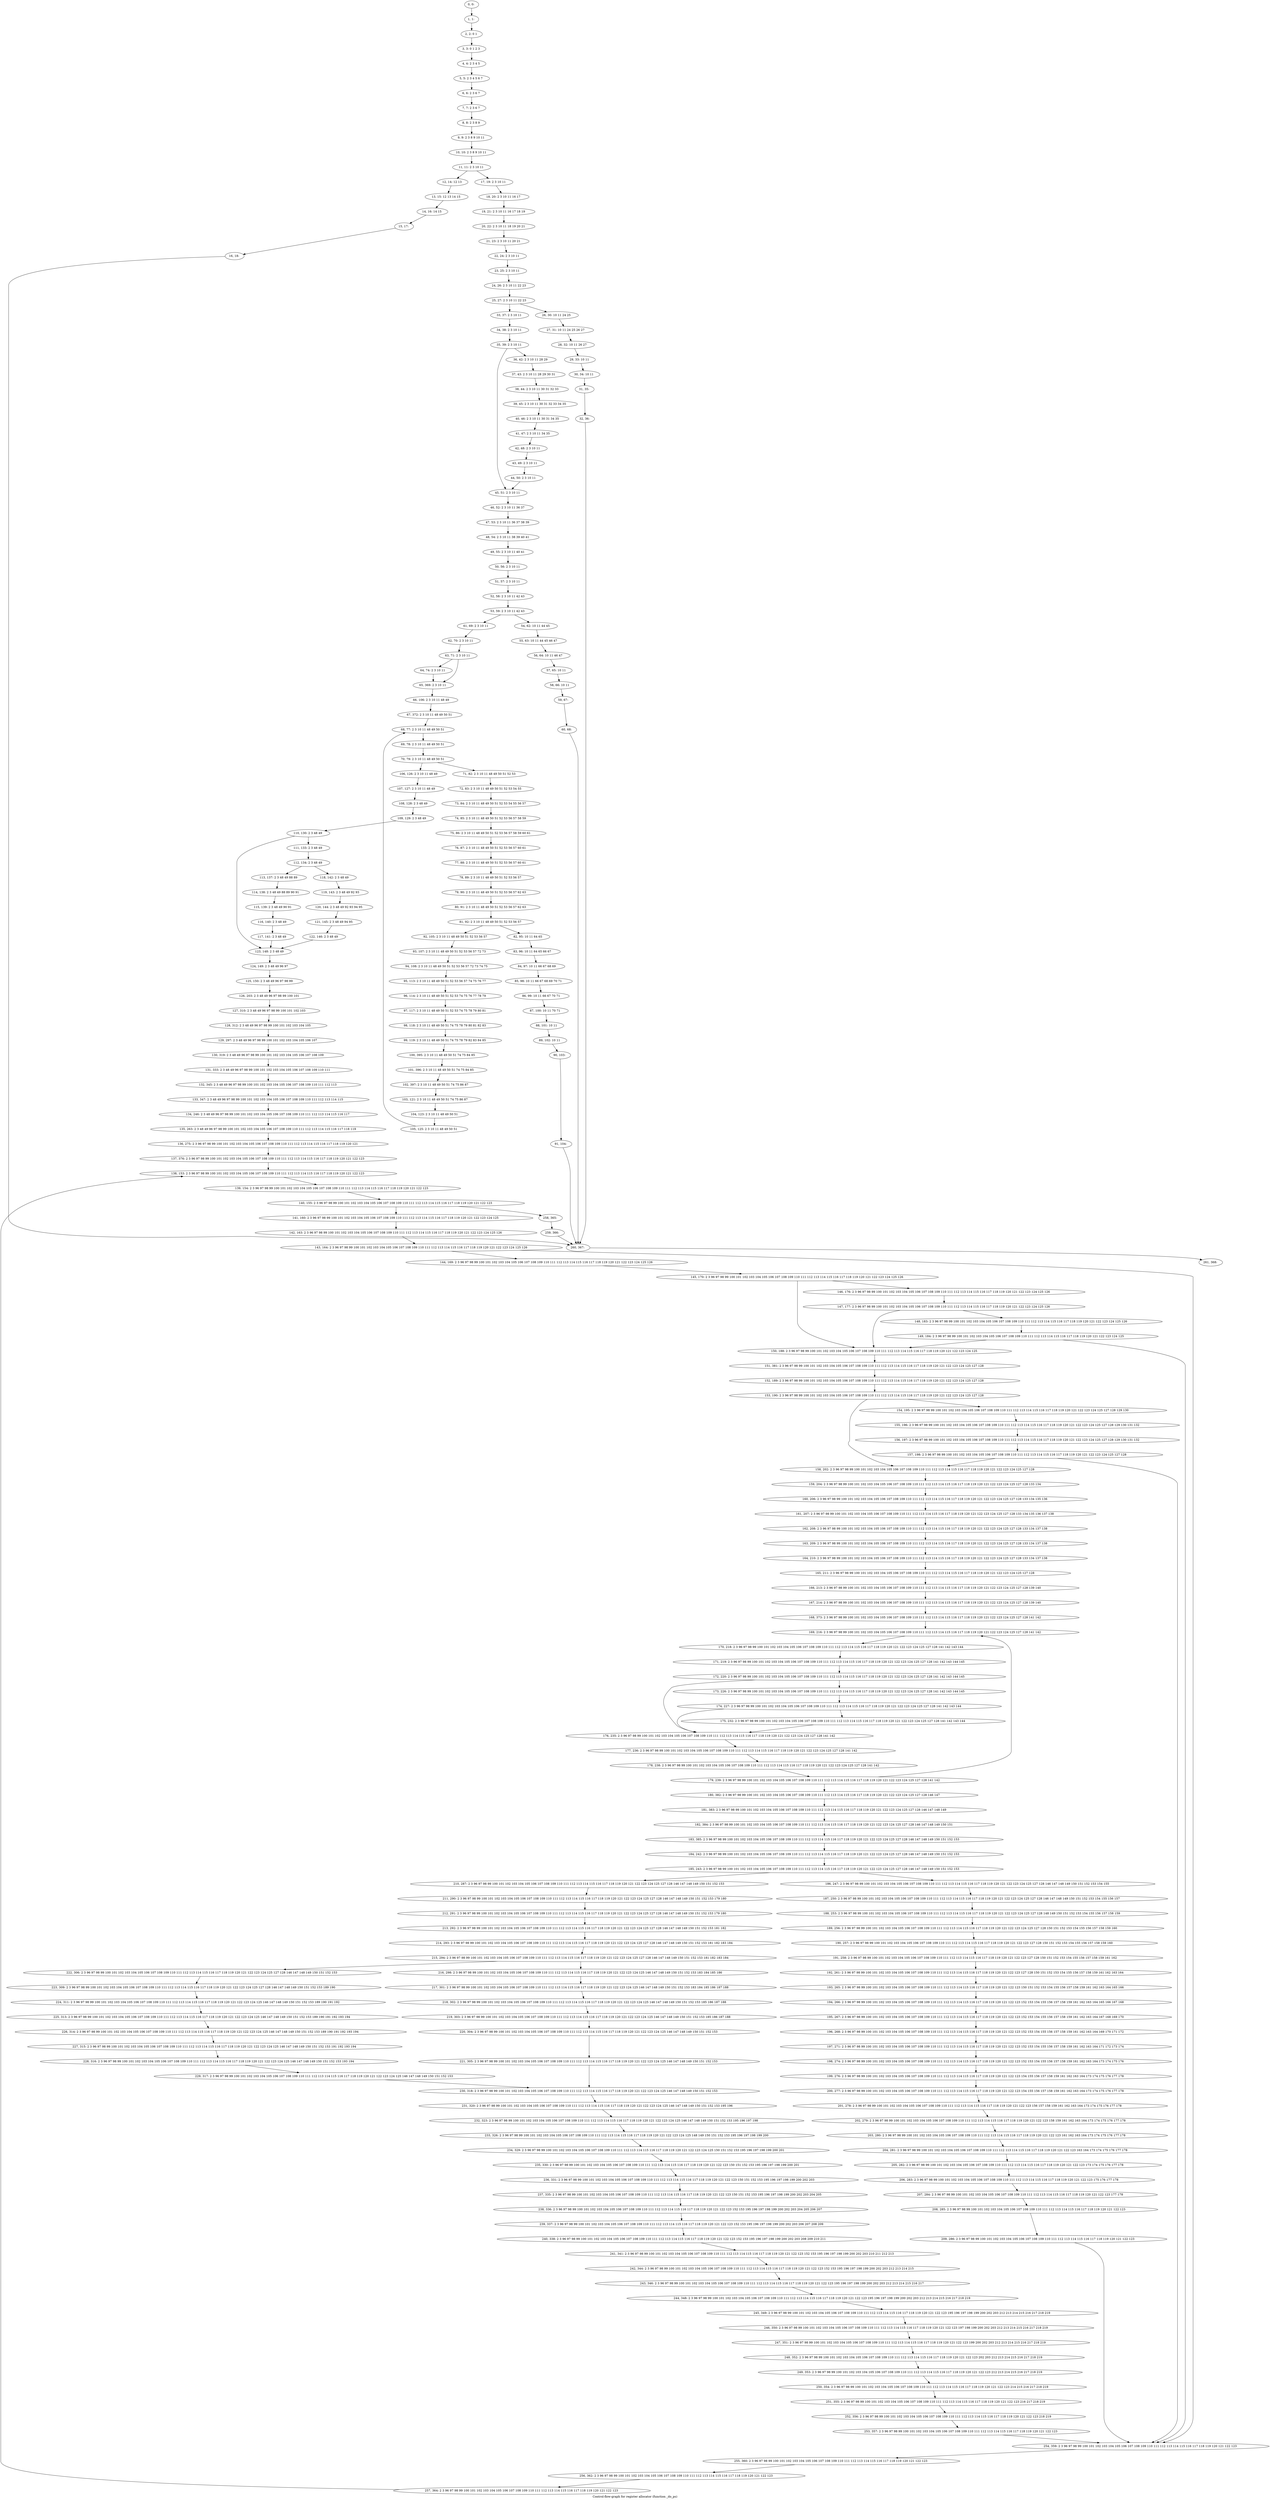 digraph G {
graph [label="Control-flow-graph for register allocator (function _do_ps)"]
0[label="0, 0: "];
1[label="1, 1: "];
2[label="2, 2: 0 1 "];
3[label="3, 3: 0 1 2 3 "];
4[label="4, 4: 2 3 4 5 "];
5[label="5, 5: 2 3 4 5 6 7 "];
6[label="6, 6: 2 3 6 7 "];
7[label="7, 7: 2 3 6 7 "];
8[label="8, 8: 2 3 8 9 "];
9[label="9, 9: 2 3 8 9 10 11 "];
10[label="10, 10: 2 3 8 9 10 11 "];
11[label="11, 11: 2 3 10 11 "];
12[label="12, 14: 12 13 "];
13[label="13, 15: 12 13 14 15 "];
14[label="14, 16: 14 15 "];
15[label="15, 17: "];
16[label="16, 18: "];
17[label="17, 19: 2 3 10 11 "];
18[label="18, 20: 2 3 10 11 16 17 "];
19[label="19, 21: 2 3 10 11 16 17 18 19 "];
20[label="20, 22: 2 3 10 11 18 19 20 21 "];
21[label="21, 23: 2 3 10 11 20 21 "];
22[label="22, 24: 2 3 10 11 "];
23[label="23, 25: 2 3 10 11 "];
24[label="24, 26: 2 3 10 11 22 23 "];
25[label="25, 27: 2 3 10 11 22 23 "];
26[label="26, 30: 10 11 24 25 "];
27[label="27, 31: 10 11 24 25 26 27 "];
28[label="28, 32: 10 11 26 27 "];
29[label="29, 33: 10 11 "];
30[label="30, 34: 10 11 "];
31[label="31, 35: "];
32[label="32, 36: "];
33[label="33, 37: 2 3 10 11 "];
34[label="34, 38: 2 3 10 11 "];
35[label="35, 39: 2 3 10 11 "];
36[label="36, 42: 2 3 10 11 28 29 "];
37[label="37, 43: 2 3 10 11 28 29 30 31 "];
38[label="38, 44: 2 3 10 11 30 31 32 33 "];
39[label="39, 45: 2 3 10 11 30 31 32 33 34 35 "];
40[label="40, 46: 2 3 10 11 30 31 34 35 "];
41[label="41, 47: 2 3 10 11 34 35 "];
42[label="42, 48: 2 3 10 11 "];
43[label="43, 49: 2 3 10 11 "];
44[label="44, 50: 2 3 10 11 "];
45[label="45, 51: 2 3 10 11 "];
46[label="46, 52: 2 3 10 11 36 37 "];
47[label="47, 53: 2 3 10 11 36 37 38 39 "];
48[label="48, 54: 2 3 10 11 38 39 40 41 "];
49[label="49, 55: 2 3 10 11 40 41 "];
50[label="50, 56: 2 3 10 11 "];
51[label="51, 57: 2 3 10 11 "];
52[label="52, 58: 2 3 10 11 42 43 "];
53[label="53, 59: 2 3 10 11 42 43 "];
54[label="54, 62: 10 11 44 45 "];
55[label="55, 63: 10 11 44 45 46 47 "];
56[label="56, 64: 10 11 46 47 "];
57[label="57, 65: 10 11 "];
58[label="58, 66: 10 11 "];
59[label="59, 67: "];
60[label="60, 68: "];
61[label="61, 69: 2 3 10 11 "];
62[label="62, 70: 2 3 10 11 "];
63[label="63, 71: 2 3 10 11 "];
64[label="64, 74: 2 3 10 11 "];
65[label="65, 369: 2 3 10 11 "];
66[label="66, 106: 2 3 10 11 48 49 "];
67[label="67, 372: 2 3 10 11 48 49 50 51 "];
68[label="68, 77: 2 3 10 11 48 49 50 51 "];
69[label="69, 78: 2 3 10 11 48 49 50 51 "];
70[label="70, 79: 2 3 10 11 48 49 50 51 "];
71[label="71, 82: 2 3 10 11 48 49 50 51 52 53 "];
72[label="72, 83: 2 3 10 11 48 49 50 51 52 53 54 55 "];
73[label="73, 84: 2 3 10 11 48 49 50 51 52 53 54 55 56 57 "];
74[label="74, 85: 2 3 10 11 48 49 50 51 52 53 56 57 58 59 "];
75[label="75, 86: 2 3 10 11 48 49 50 51 52 53 56 57 58 59 60 61 "];
76[label="76, 87: 2 3 10 11 48 49 50 51 52 53 56 57 60 61 "];
77[label="77, 88: 2 3 10 11 48 49 50 51 52 53 56 57 60 61 "];
78[label="78, 89: 2 3 10 11 48 49 50 51 52 53 56 57 "];
79[label="79, 90: 2 3 10 11 48 49 50 51 52 53 56 57 62 63 "];
80[label="80, 91: 2 3 10 11 48 49 50 51 52 53 56 57 62 63 "];
81[label="81, 92: 2 3 10 11 48 49 50 51 52 53 56 57 "];
82[label="82, 95: 10 11 64 65 "];
83[label="83, 96: 10 11 64 65 66 67 "];
84[label="84, 97: 10 11 66 67 68 69 "];
85[label="85, 98: 10 11 66 67 68 69 70 71 "];
86[label="86, 99: 10 11 66 67 70 71 "];
87[label="87, 100: 10 11 70 71 "];
88[label="88, 101: 10 11 "];
89[label="89, 102: 10 11 "];
90[label="90, 103: "];
91[label="91, 104: "];
92[label="92, 105: 2 3 10 11 48 49 50 51 52 53 56 57 "];
93[label="93, 107: 2 3 10 11 48 49 50 51 52 53 56 57 72 73 "];
94[label="94, 108: 2 3 10 11 48 49 50 51 52 53 56 57 72 73 74 75 "];
95[label="95, 113: 2 3 10 11 48 49 50 51 52 53 56 57 74 75 76 77 "];
96[label="96, 114: 2 3 10 11 48 49 50 51 52 53 74 75 76 77 78 79 "];
97[label="97, 117: 2 3 10 11 48 49 50 51 52 53 74 75 78 79 80 81 "];
98[label="98, 118: 2 3 10 11 48 49 50 51 74 75 78 79 80 81 82 83 "];
99[label="99, 119: 2 3 10 11 48 49 50 51 74 75 78 79 82 83 84 85 "];
100[label="100, 395: 2 3 10 11 48 49 50 51 74 75 84 85 "];
101[label="101, 396: 2 3 10 11 48 49 50 51 74 75 84 85 "];
102[label="102, 397: 2 3 10 11 48 49 50 51 74 75 86 87 "];
103[label="103, 121: 2 3 10 11 48 49 50 51 74 75 86 87 "];
104[label="104, 123: 2 3 10 11 48 49 50 51 "];
105[label="105, 125: 2 3 10 11 48 49 50 51 "];
106[label="106, 126: 2 3 10 11 48 49 "];
107[label="107, 127: 2 3 10 11 48 49 "];
108[label="108, 128: 2 3 48 49 "];
109[label="109, 129: 2 3 48 49 "];
110[label="110, 130: 2 3 48 49 "];
111[label="111, 133: 2 3 48 49 "];
112[label="112, 134: 2 3 48 49 "];
113[label="113, 137: 2 3 48 49 88 89 "];
114[label="114, 138: 2 3 48 49 88 89 90 91 "];
115[label="115, 139: 2 3 48 49 90 91 "];
116[label="116, 140: 2 3 48 49 "];
117[label="117, 141: 2 3 48 49 "];
118[label="118, 142: 2 3 48 49 "];
119[label="119, 143: 2 3 48 49 92 93 "];
120[label="120, 144: 2 3 48 49 92 93 94 95 "];
121[label="121, 145: 2 3 48 49 94 95 "];
122[label="122, 146: 2 3 48 49 "];
123[label="123, 148: 2 3 48 49 "];
124[label="124, 149: 2 3 48 49 96 97 "];
125[label="125, 150: 2 3 48 49 96 97 98 99 "];
126[label="126, 203: 2 3 48 49 96 97 98 99 100 101 "];
127[label="127, 310: 2 3 48 49 96 97 98 99 100 101 102 103 "];
128[label="128, 312: 2 3 48 49 96 97 98 99 100 101 102 103 104 105 "];
129[label="129, 297: 2 3 48 49 96 97 98 99 100 101 102 103 104 105 106 107 "];
130[label="130, 319: 2 3 48 49 96 97 98 99 100 101 102 103 104 105 106 107 108 109 "];
131[label="131, 333: 2 3 48 49 96 97 98 99 100 101 102 103 104 105 106 107 108 109 110 111 "];
132[label="132, 345: 2 3 48 49 96 97 98 99 100 101 102 103 104 105 106 107 108 109 110 111 112 113 "];
133[label="133, 347: 2 3 48 49 96 97 98 99 100 101 102 103 104 105 106 107 108 109 110 111 112 113 114 115 "];
134[label="134, 246: 2 3 48 49 96 97 98 99 100 101 102 103 104 105 106 107 108 109 110 111 112 113 114 115 116 117 "];
135[label="135, 263: 2 3 48 49 96 97 98 99 100 101 102 103 104 105 106 107 108 109 110 111 112 113 114 115 116 117 118 119 "];
136[label="136, 275: 2 3 96 97 98 99 100 101 102 103 104 105 106 107 108 109 110 111 112 113 114 115 116 117 118 119 120 121 "];
137[label="137, 376: 2 3 96 97 98 99 100 101 102 103 104 105 106 107 108 109 110 111 112 113 114 115 116 117 118 119 120 121 122 123 "];
138[label="138, 153: 2 3 96 97 98 99 100 101 102 103 104 105 106 107 108 109 110 111 112 113 114 115 116 117 118 119 120 121 122 123 "];
139[label="139, 154: 2 3 96 97 98 99 100 101 102 103 104 105 106 107 108 109 110 111 112 113 114 115 116 117 118 119 120 121 122 123 "];
140[label="140, 155: 2 3 96 97 98 99 100 101 102 103 104 105 106 107 108 109 110 111 112 113 114 115 116 117 118 119 120 121 122 123 "];
141[label="141, 160: 2 3 96 97 98 99 100 101 102 103 104 105 106 107 108 109 110 111 112 113 114 115 116 117 118 119 120 121 122 123 124 125 "];
142[label="142, 163: 2 3 96 97 98 99 100 101 102 103 104 105 106 107 108 109 110 111 112 113 114 115 116 117 118 119 120 121 122 123 124 125 126 "];
143[label="143, 164: 2 3 96 97 98 99 100 101 102 103 104 105 106 107 108 109 110 111 112 113 114 115 116 117 118 119 120 121 122 123 124 125 126 "];
144[label="144, 169: 2 3 96 97 98 99 100 101 102 103 104 105 106 107 108 109 110 111 112 113 114 115 116 117 118 119 120 121 122 123 124 125 126 "];
145[label="145, 170: 2 3 96 97 98 99 100 101 102 103 104 105 106 107 108 109 110 111 112 113 114 115 116 117 118 119 120 121 122 123 124 125 126 "];
146[label="146, 176: 2 3 96 97 98 99 100 101 102 103 104 105 106 107 108 109 110 111 112 113 114 115 116 117 118 119 120 121 122 123 124 125 126 "];
147[label="147, 177: 2 3 96 97 98 99 100 101 102 103 104 105 106 107 108 109 110 111 112 113 114 115 116 117 118 119 120 121 122 123 124 125 126 "];
148[label="148, 183: 2 3 96 97 98 99 100 101 102 103 104 105 106 107 108 109 110 111 112 113 114 115 116 117 118 119 120 121 122 123 124 125 126 "];
149[label="149, 184: 2 3 96 97 98 99 100 101 102 103 104 105 106 107 108 109 110 111 112 113 114 115 116 117 118 119 120 121 122 123 124 125 "];
150[label="150, 188: 2 3 96 97 98 99 100 101 102 103 104 105 106 107 108 109 110 111 112 113 114 115 116 117 118 119 120 121 122 123 124 125 "];
151[label="151, 381: 2 3 96 97 98 99 100 101 102 103 104 105 106 107 108 109 110 111 112 113 114 115 116 117 118 119 120 121 122 123 124 125 127 128 "];
152[label="152, 189: 2 3 96 97 98 99 100 101 102 103 104 105 106 107 108 109 110 111 112 113 114 115 116 117 118 119 120 121 122 123 124 125 127 128 "];
153[label="153, 190: 2 3 96 97 98 99 100 101 102 103 104 105 106 107 108 109 110 111 112 113 114 115 116 117 118 119 120 121 122 123 124 125 127 128 "];
154[label="154, 195: 2 3 96 97 98 99 100 101 102 103 104 105 106 107 108 109 110 111 112 113 114 115 116 117 118 119 120 121 122 123 124 125 127 128 129 130 "];
155[label="155, 196: 2 3 96 97 98 99 100 101 102 103 104 105 106 107 108 109 110 111 112 113 114 115 116 117 118 119 120 121 122 123 124 125 127 128 129 130 131 132 "];
156[label="156, 197: 2 3 96 97 98 99 100 101 102 103 104 105 106 107 108 109 110 111 112 113 114 115 116 117 118 119 120 121 122 123 124 125 127 128 129 130 131 132 "];
157[label="157, 198: 2 3 96 97 98 99 100 101 102 103 104 105 106 107 108 109 110 111 112 113 114 115 116 117 118 119 120 121 122 123 124 125 127 128 "];
158[label="158, 202: 2 3 96 97 98 99 100 101 102 103 104 105 106 107 108 109 110 111 112 113 114 115 116 117 118 119 120 121 122 123 124 125 127 128 "];
159[label="159, 204: 2 3 96 97 98 99 100 101 102 103 104 105 106 107 108 109 110 111 112 113 114 115 116 117 118 119 120 121 122 123 124 125 127 128 133 134 "];
160[label="160, 206: 2 3 96 97 98 99 100 101 102 103 104 105 106 107 108 109 110 111 112 113 114 115 116 117 118 119 120 121 122 123 124 125 127 128 133 134 135 136 "];
161[label="161, 207: 2 3 96 97 98 99 100 101 102 103 104 105 106 107 108 109 110 111 112 113 114 115 116 117 118 119 120 121 122 123 124 125 127 128 133 134 135 136 137 138 "];
162[label="162, 208: 2 3 96 97 98 99 100 101 102 103 104 105 106 107 108 109 110 111 112 113 114 115 116 117 118 119 120 121 122 123 124 125 127 128 133 134 137 138 "];
163[label="163, 209: 2 3 96 97 98 99 100 101 102 103 104 105 106 107 108 109 110 111 112 113 114 115 116 117 118 119 120 121 122 123 124 125 127 128 133 134 137 138 "];
164[label="164, 210: 2 3 96 97 98 99 100 101 102 103 104 105 106 107 108 109 110 111 112 113 114 115 116 117 118 119 120 121 122 123 124 125 127 128 133 134 137 138 "];
165[label="165, 211: 2 3 96 97 98 99 100 101 102 103 104 105 106 107 108 109 110 111 112 113 114 115 116 117 118 119 120 121 122 123 124 125 127 128 "];
166[label="166, 213: 2 3 96 97 98 99 100 101 102 103 104 105 106 107 108 109 110 111 112 113 114 115 116 117 118 119 120 121 122 123 124 125 127 128 139 140 "];
167[label="167, 214: 2 3 96 97 98 99 100 101 102 103 104 105 106 107 108 109 110 111 112 113 114 115 116 117 118 119 120 121 122 123 124 125 127 128 139 140 "];
168[label="168, 373: 2 3 96 97 98 99 100 101 102 103 104 105 106 107 108 109 110 111 112 113 114 115 116 117 118 119 120 121 122 123 124 125 127 128 141 142 "];
169[label="169, 216: 2 3 96 97 98 99 100 101 102 103 104 105 106 107 108 109 110 111 112 113 114 115 116 117 118 119 120 121 122 123 124 125 127 128 141 142 "];
170[label="170, 218: 2 3 96 97 98 99 100 101 102 103 104 105 106 107 108 109 110 111 112 113 114 115 116 117 118 119 120 121 122 123 124 125 127 128 141 142 143 144 "];
171[label="171, 219: 2 3 96 97 98 99 100 101 102 103 104 105 106 107 108 109 110 111 112 113 114 115 116 117 118 119 120 121 122 123 124 125 127 128 141 142 143 144 145 "];
172[label="172, 220: 2 3 96 97 98 99 100 101 102 103 104 105 106 107 108 109 110 111 112 113 114 115 116 117 118 119 120 121 122 123 124 125 127 128 141 142 143 144 145 "];
173[label="173, 226: 2 3 96 97 98 99 100 101 102 103 104 105 106 107 108 109 110 111 112 113 114 115 116 117 118 119 120 121 122 123 124 125 127 128 141 142 143 144 145 "];
174[label="174, 227: 2 3 96 97 98 99 100 101 102 103 104 105 106 107 108 109 110 111 112 113 114 115 116 117 118 119 120 121 122 123 124 125 127 128 141 142 143 144 "];
175[label="175, 232: 2 3 96 97 98 99 100 101 102 103 104 105 106 107 108 109 110 111 112 113 114 115 116 117 118 119 120 121 122 123 124 125 127 128 141 142 143 144 "];
176[label="176, 235: 2 3 96 97 98 99 100 101 102 103 104 105 106 107 108 109 110 111 112 113 114 115 116 117 118 119 120 121 122 123 124 125 127 128 141 142 "];
177[label="177, 236: 2 3 96 97 98 99 100 101 102 103 104 105 106 107 108 109 110 111 112 113 114 115 116 117 118 119 120 121 122 123 124 125 127 128 141 142 "];
178[label="178, 238: 2 3 96 97 98 99 100 101 102 103 104 105 106 107 108 109 110 111 112 113 114 115 116 117 118 119 120 121 122 123 124 125 127 128 141 142 "];
179[label="179, 239: 2 3 96 97 98 99 100 101 102 103 104 105 106 107 108 109 110 111 112 113 114 115 116 117 118 119 120 121 122 123 124 125 127 128 141 142 "];
180[label="180, 382: 2 3 96 97 98 99 100 101 102 103 104 105 106 107 108 109 110 111 112 113 114 115 116 117 118 119 120 121 122 123 124 125 127 128 146 147 "];
181[label="181, 383: 2 3 96 97 98 99 100 101 102 103 104 105 106 107 108 109 110 111 112 113 114 115 116 117 118 119 120 121 122 123 124 125 127 128 146 147 148 149 "];
182[label="182, 384: 2 3 96 97 98 99 100 101 102 103 104 105 106 107 108 109 110 111 112 113 114 115 116 117 118 119 120 121 122 123 124 125 127 128 146 147 148 149 150 151 "];
183[label="183, 385: 2 3 96 97 98 99 100 101 102 103 104 105 106 107 108 109 110 111 112 113 114 115 116 117 118 119 120 121 122 123 124 125 127 128 146 147 148 149 150 151 152 153 "];
184[label="184, 242: 2 3 96 97 98 99 100 101 102 103 104 105 106 107 108 109 110 111 112 113 114 115 116 117 118 119 120 121 122 123 124 125 127 128 146 147 148 149 150 151 152 153 "];
185[label="185, 243: 2 3 96 97 98 99 100 101 102 103 104 105 106 107 108 109 110 111 112 113 114 115 116 117 118 119 120 121 122 123 124 125 127 128 146 147 148 149 150 151 152 153 "];
186[label="186, 247: 2 3 96 97 98 99 100 101 102 103 104 105 106 107 108 109 110 111 112 113 114 115 116 117 118 119 120 121 122 123 124 125 127 128 146 147 148 149 150 151 152 153 154 155 "];
187[label="187, 250: 2 3 96 97 98 99 100 101 102 103 104 105 106 107 108 109 110 111 112 113 114 115 116 117 118 119 120 121 122 123 124 125 127 128 146 147 148 149 150 151 152 153 154 155 156 157 "];
188[label="188, 253: 2 3 96 97 98 99 100 101 102 103 104 105 106 107 108 109 110 111 112 113 114 115 116 117 118 119 120 121 122 123 124 125 127 128 148 149 150 151 152 153 154 155 156 157 158 159 "];
189[label="189, 256: 2 3 96 97 98 99 100 101 102 103 104 105 106 107 108 109 110 111 112 113 114 115 116 117 118 119 120 121 122 123 124 125 127 128 150 151 152 153 154 155 156 157 158 159 160 "];
190[label="190, 257: 2 3 96 97 98 99 100 101 102 103 104 105 106 107 108 109 110 111 112 113 114 115 116 117 118 119 120 121 122 123 127 128 150 151 152 153 154 155 156 157 158 159 160 "];
191[label="191, 258: 2 3 96 97 98 99 100 101 102 103 104 105 106 107 108 109 110 111 112 113 114 115 116 117 118 119 120 121 122 123 127 128 150 151 152 153 154 155 156 157 158 159 161 162 "];
192[label="192, 261: 2 3 96 97 98 99 100 101 102 103 104 105 106 107 108 109 110 111 112 113 114 115 116 117 118 119 120 121 122 123 127 128 150 151 152 153 154 155 156 157 158 159 161 162 163 164 "];
193[label="193, 265: 2 3 96 97 98 99 100 101 102 103 104 105 106 107 108 109 110 111 112 113 114 115 116 117 118 119 120 121 122 123 150 151 152 153 154 155 156 157 158 159 161 162 163 164 165 166 "];
194[label="194, 266: 2 3 96 97 98 99 100 101 102 103 104 105 106 107 108 109 110 111 112 113 114 115 116 117 118 119 120 121 122 123 152 153 154 155 156 157 158 159 161 162 163 164 165 166 167 168 "];
195[label="195, 267: 2 3 96 97 98 99 100 101 102 103 104 105 106 107 108 109 110 111 112 113 114 115 116 117 118 119 120 121 122 123 152 153 154 155 156 157 158 159 161 162 163 164 167 168 169 170 "];
196[label="196, 268: 2 3 96 97 98 99 100 101 102 103 104 105 106 107 108 109 110 111 112 113 114 115 116 117 118 119 120 121 122 123 152 153 154 155 156 157 158 159 161 162 163 164 169 170 171 172 "];
197[label="197, 271: 2 3 96 97 98 99 100 101 102 103 104 105 106 107 108 109 110 111 112 113 114 115 116 117 118 119 120 121 122 123 152 153 154 155 156 157 158 159 161 162 163 164 171 172 173 174 "];
198[label="198, 274: 2 3 96 97 98 99 100 101 102 103 104 105 106 107 108 109 110 111 112 113 114 115 116 117 118 119 120 121 122 123 152 153 154 155 156 157 158 159 161 162 163 164 173 174 175 176 "];
199[label="199, 276: 2 3 96 97 98 99 100 101 102 103 104 105 106 107 108 109 110 111 112 113 114 115 116 117 118 119 120 121 122 123 154 155 156 157 158 159 161 162 163 164 173 174 175 176 177 178 "];
200[label="200, 277: 2 3 96 97 98 99 100 101 102 103 104 105 106 107 108 109 110 111 112 113 114 115 116 117 118 119 120 121 122 123 154 155 156 157 158 159 161 162 163 164 173 174 175 176 177 178 "];
201[label="201, 278: 2 3 96 97 98 99 100 101 102 103 104 105 106 107 108 109 110 111 112 113 114 115 116 117 118 119 120 121 122 123 156 157 158 159 161 162 163 164 173 174 175 176 177 178 "];
202[label="202, 279: 2 3 96 97 98 99 100 101 102 103 104 105 106 107 108 109 110 111 112 113 114 115 116 117 118 119 120 121 122 123 158 159 161 162 163 164 173 174 175 176 177 178 "];
203[label="203, 280: 2 3 96 97 98 99 100 101 102 103 104 105 106 107 108 109 110 111 112 113 114 115 116 117 118 119 120 121 122 123 161 162 163 164 173 174 175 176 177 178 "];
204[label="204, 281: 2 3 96 97 98 99 100 101 102 103 104 105 106 107 108 109 110 111 112 113 114 115 116 117 118 119 120 121 122 123 163 164 173 174 175 176 177 178 "];
205[label="205, 282: 2 3 96 97 98 99 100 101 102 103 104 105 106 107 108 109 110 111 112 113 114 115 116 117 118 119 120 121 122 123 173 174 175 176 177 178 "];
206[label="206, 283: 2 3 96 97 98 99 100 101 102 103 104 105 106 107 108 109 110 111 112 113 114 115 116 117 118 119 120 121 122 123 175 176 177 178 "];
207[label="207, 284: 2 3 96 97 98 99 100 101 102 103 104 105 106 107 108 109 110 111 112 113 114 115 116 117 118 119 120 121 122 123 177 178 "];
208[label="208, 285: 2 3 96 97 98 99 100 101 102 103 104 105 106 107 108 109 110 111 112 113 114 115 116 117 118 119 120 121 122 123 "];
209[label="209, 286: 2 3 96 97 98 99 100 101 102 103 104 105 106 107 108 109 110 111 112 113 114 115 116 117 118 119 120 121 122 123 "];
210[label="210, 287: 2 3 96 97 98 99 100 101 102 103 104 105 106 107 108 109 110 111 112 113 114 115 116 117 118 119 120 121 122 123 124 125 127 128 146 147 148 149 150 151 152 153 "];
211[label="211, 290: 2 3 96 97 98 99 100 101 102 103 104 105 106 107 108 109 110 111 112 113 114 115 116 117 118 119 120 121 122 123 124 125 127 128 146 147 148 149 150 151 152 153 179 180 "];
212[label="212, 291: 2 3 96 97 98 99 100 101 102 103 104 105 106 107 108 109 110 111 112 113 114 115 116 117 118 119 120 121 122 123 124 125 127 128 146 147 148 149 150 151 152 153 179 180 "];
213[label="213, 292: 2 3 96 97 98 99 100 101 102 103 104 105 106 107 108 109 110 111 112 113 114 115 116 117 118 119 120 121 122 123 124 125 127 128 146 147 148 149 150 151 152 153 181 182 "];
214[label="214, 293: 2 3 96 97 98 99 100 101 102 103 104 105 106 107 108 109 110 111 112 113 114 115 116 117 118 119 120 121 122 123 124 125 127 128 146 147 148 149 150 151 152 153 181 182 183 184 "];
215[label="215, 294: 2 3 96 97 98 99 100 101 102 103 104 105 106 107 108 109 110 111 112 113 114 115 116 117 118 119 120 121 122 123 124 125 127 128 146 147 148 149 150 151 152 153 181 182 183 184 "];
216[label="216, 298: 2 3 96 97 98 99 100 101 102 103 104 105 106 107 108 109 110 111 112 113 114 115 116 117 118 119 120 121 122 123 124 125 146 147 148 149 150 151 152 153 183 184 185 186 "];
217[label="217, 301: 2 3 96 97 98 99 100 101 102 103 104 105 106 107 108 109 110 111 112 113 114 115 116 117 118 119 120 121 122 123 124 125 146 147 148 149 150 151 152 153 183 184 185 186 187 188 "];
218[label="218, 302: 2 3 96 97 98 99 100 101 102 103 104 105 106 107 108 109 110 111 112 113 114 115 116 117 118 119 120 121 122 123 124 125 146 147 148 149 150 151 152 153 185 186 187 188 "];
219[label="219, 303: 2 3 96 97 98 99 100 101 102 103 104 105 106 107 108 109 110 111 112 113 114 115 116 117 118 119 120 121 122 123 124 125 146 147 148 149 150 151 152 153 185 186 187 188 "];
220[label="220, 304: 2 3 96 97 98 99 100 101 102 103 104 105 106 107 108 109 110 111 112 113 114 115 116 117 118 119 120 121 122 123 124 125 146 147 148 149 150 151 152 153 "];
221[label="221, 305: 2 3 96 97 98 99 100 101 102 103 104 105 106 107 108 109 110 111 112 113 114 115 116 117 118 119 120 121 122 123 124 125 146 147 148 149 150 151 152 153 "];
222[label="222, 306: 2 3 96 97 98 99 100 101 102 103 104 105 106 107 108 109 110 111 112 113 114 115 116 117 118 119 120 121 122 123 124 125 127 128 146 147 148 149 150 151 152 153 "];
223[label="223, 309: 2 3 96 97 98 99 100 101 102 103 104 105 106 107 108 109 110 111 112 113 114 115 116 117 118 119 120 121 122 123 124 125 127 128 146 147 148 149 150 151 152 153 189 190 "];
224[label="224, 311: 2 3 96 97 98 99 100 101 102 103 104 105 106 107 108 109 110 111 112 113 114 115 116 117 118 119 120 121 122 123 124 125 146 147 148 149 150 151 152 153 189 190 191 192 "];
225[label="225, 313: 2 3 96 97 98 99 100 101 102 103 104 105 106 107 108 109 110 111 112 113 114 115 116 117 118 119 120 121 122 123 124 125 146 147 148 149 150 151 152 153 189 190 191 192 193 194 "];
226[label="226, 314: 2 3 96 97 98 99 100 101 102 103 104 105 106 107 108 109 110 111 112 113 114 115 116 117 118 119 120 121 122 123 124 125 146 147 148 149 150 151 152 153 189 190 191 192 193 194 "];
227[label="227, 315: 2 3 96 97 98 99 100 101 102 103 104 105 106 107 108 109 110 111 112 113 114 115 116 117 118 119 120 121 122 123 124 125 146 147 148 149 150 151 152 153 191 192 193 194 "];
228[label="228, 316: 2 3 96 97 98 99 100 101 102 103 104 105 106 107 108 109 110 111 112 113 114 115 116 117 118 119 120 121 122 123 124 125 146 147 148 149 150 151 152 153 193 194 "];
229[label="229, 317: 2 3 96 97 98 99 100 101 102 103 104 105 106 107 108 109 110 111 112 113 114 115 116 117 118 119 120 121 122 123 124 125 146 147 148 149 150 151 152 153 "];
230[label="230, 318: 2 3 96 97 98 99 100 101 102 103 104 105 106 107 108 109 110 111 112 113 114 115 116 117 118 119 120 121 122 123 124 125 146 147 148 149 150 151 152 153 "];
231[label="231, 320: 2 3 96 97 98 99 100 101 102 103 104 105 106 107 108 109 110 111 112 113 114 115 116 117 118 119 120 121 122 123 124 125 146 147 148 149 150 151 152 153 195 196 "];
232[label="232, 323: 2 3 96 97 98 99 100 101 102 103 104 105 106 107 108 109 110 111 112 113 114 115 116 117 118 119 120 121 122 123 124 125 146 147 148 149 150 151 152 153 195 196 197 198 "];
233[label="233, 326: 2 3 96 97 98 99 100 101 102 103 104 105 106 107 108 109 110 111 112 113 114 115 116 117 118 119 120 121 122 123 124 125 148 149 150 151 152 153 195 196 197 198 199 200 "];
234[label="234, 329: 2 3 96 97 98 99 100 101 102 103 104 105 106 107 108 109 110 111 112 113 114 115 116 117 118 119 120 121 122 123 124 125 150 151 152 153 195 196 197 198 199 200 201 "];
235[label="235, 330: 2 3 96 97 98 99 100 101 102 103 104 105 106 107 108 109 110 111 112 113 114 115 116 117 118 119 120 121 122 123 150 151 152 153 195 196 197 198 199 200 201 "];
236[label="236, 331: 2 3 96 97 98 99 100 101 102 103 104 105 106 107 108 109 110 111 112 113 114 115 116 117 118 119 120 121 122 123 150 151 152 153 195 196 197 198 199 200 202 203 "];
237[label="237, 335: 2 3 96 97 98 99 100 101 102 103 104 105 106 107 108 109 110 111 112 113 114 115 116 117 118 119 120 121 122 123 150 151 152 153 195 196 197 198 199 200 202 203 204 205 "];
238[label="238, 336: 2 3 96 97 98 99 100 101 102 103 104 105 106 107 108 109 110 111 112 113 114 115 116 117 118 119 120 121 122 123 152 153 195 196 197 198 199 200 202 203 204 205 206 207 "];
239[label="239, 337: 2 3 96 97 98 99 100 101 102 103 104 105 106 107 108 109 110 111 112 113 114 115 116 117 118 119 120 121 122 123 152 153 195 196 197 198 199 200 202 203 206 207 208 209 "];
240[label="240, 338: 2 3 96 97 98 99 100 101 102 103 104 105 106 107 108 109 110 111 112 113 114 115 116 117 118 119 120 121 122 123 152 153 195 196 197 198 199 200 202 203 208 209 210 211 "];
241[label="241, 341: 2 3 96 97 98 99 100 101 102 103 104 105 106 107 108 109 110 111 112 113 114 115 116 117 118 119 120 121 122 123 152 153 195 196 197 198 199 200 202 203 210 211 212 213 "];
242[label="242, 344: 2 3 96 97 98 99 100 101 102 103 104 105 106 107 108 109 110 111 112 113 114 115 116 117 118 119 120 121 122 123 152 153 195 196 197 198 199 200 202 203 212 213 214 215 "];
243[label="243, 346: 2 3 96 97 98 99 100 101 102 103 104 105 106 107 108 109 110 111 112 113 114 115 116 117 118 119 120 121 122 123 195 196 197 198 199 200 202 203 212 213 214 215 216 217 "];
244[label="244, 348: 2 3 96 97 98 99 100 101 102 103 104 105 106 107 108 109 110 111 112 113 114 115 116 117 118 119 120 121 122 123 195 196 197 198 199 200 202 203 212 213 214 215 216 217 218 219 "];
245[label="245, 349: 2 3 96 97 98 99 100 101 102 103 104 105 106 107 108 109 110 111 112 113 114 115 116 117 118 119 120 121 122 123 195 196 197 198 199 200 202 203 212 213 214 215 216 217 218 219 "];
246[label="246, 350: 2 3 96 97 98 99 100 101 102 103 104 105 106 107 108 109 110 111 112 113 114 115 116 117 118 119 120 121 122 123 197 198 199 200 202 203 212 213 214 215 216 217 218 219 "];
247[label="247, 351: 2 3 96 97 98 99 100 101 102 103 104 105 106 107 108 109 110 111 112 113 114 115 116 117 118 119 120 121 122 123 199 200 202 203 212 213 214 215 216 217 218 219 "];
248[label="248, 352: 2 3 96 97 98 99 100 101 102 103 104 105 106 107 108 109 110 111 112 113 114 115 116 117 118 119 120 121 122 123 202 203 212 213 214 215 216 217 218 219 "];
249[label="249, 353: 2 3 96 97 98 99 100 101 102 103 104 105 106 107 108 109 110 111 112 113 114 115 116 117 118 119 120 121 122 123 212 213 214 215 216 217 218 219 "];
250[label="250, 354: 2 3 96 97 98 99 100 101 102 103 104 105 106 107 108 109 110 111 112 113 114 115 116 117 118 119 120 121 122 123 214 215 216 217 218 219 "];
251[label="251, 355: 2 3 96 97 98 99 100 101 102 103 104 105 106 107 108 109 110 111 112 113 114 115 116 117 118 119 120 121 122 123 216 217 218 219 "];
252[label="252, 356: 2 3 96 97 98 99 100 101 102 103 104 105 106 107 108 109 110 111 112 113 114 115 116 117 118 119 120 121 122 123 218 219 "];
253[label="253, 357: 2 3 96 97 98 99 100 101 102 103 104 105 106 107 108 109 110 111 112 113 114 115 116 117 118 119 120 121 122 123 "];
254[label="254, 359: 2 3 96 97 98 99 100 101 102 103 104 105 106 107 108 109 110 111 112 113 114 115 116 117 118 119 120 121 122 123 "];
255[label="255, 360: 2 3 96 97 98 99 100 101 102 103 104 105 106 107 108 109 110 111 112 113 114 115 116 117 118 119 120 121 122 123 "];
256[label="256, 362: 2 3 96 97 98 99 100 101 102 103 104 105 106 107 108 109 110 111 112 113 114 115 116 117 118 119 120 121 122 123 "];
257[label="257, 364: 2 3 96 97 98 99 100 101 102 103 104 105 106 107 108 109 110 111 112 113 114 115 116 117 118 119 120 121 122 123 "];
258[label="258, 365: "];
259[label="259, 366: "];
260[label="260, 367: "];
261[label="261, 368: "];
0->1 ;
1->2 ;
2->3 ;
3->4 ;
4->5 ;
5->6 ;
6->7 ;
7->8 ;
8->9 ;
9->10 ;
10->11 ;
11->12 ;
11->17 ;
12->13 ;
13->14 ;
14->15 ;
15->16 ;
16->260 ;
17->18 ;
18->19 ;
19->20 ;
20->21 ;
21->22 ;
22->23 ;
23->24 ;
24->25 ;
25->26 ;
25->33 ;
26->27 ;
27->28 ;
28->29 ;
29->30 ;
30->31 ;
31->32 ;
32->260 ;
33->34 ;
34->35 ;
35->36 ;
35->45 ;
36->37 ;
37->38 ;
38->39 ;
39->40 ;
40->41 ;
41->42 ;
42->43 ;
43->44 ;
44->45 ;
45->46 ;
46->47 ;
47->48 ;
48->49 ;
49->50 ;
50->51 ;
51->52 ;
52->53 ;
53->54 ;
53->61 ;
54->55 ;
55->56 ;
56->57 ;
57->58 ;
58->59 ;
59->60 ;
60->260 ;
61->62 ;
62->63 ;
63->64 ;
63->65 ;
64->65 ;
65->66 ;
66->67 ;
67->68 ;
68->69 ;
69->70 ;
70->71 ;
70->106 ;
71->72 ;
72->73 ;
73->74 ;
74->75 ;
75->76 ;
76->77 ;
77->78 ;
78->79 ;
79->80 ;
80->81 ;
81->82 ;
81->92 ;
82->83 ;
83->84 ;
84->85 ;
85->86 ;
86->87 ;
87->88 ;
88->89 ;
89->90 ;
90->91 ;
91->260 ;
92->93 ;
93->94 ;
94->95 ;
95->96 ;
96->97 ;
97->98 ;
98->99 ;
99->100 ;
100->101 ;
101->102 ;
102->103 ;
103->104 ;
104->105 ;
105->68 ;
106->107 ;
107->108 ;
108->109 ;
109->110 ;
110->111 ;
110->123 ;
111->112 ;
112->113 ;
112->118 ;
113->114 ;
114->115 ;
115->116 ;
116->117 ;
117->123 ;
118->119 ;
119->120 ;
120->121 ;
121->122 ;
122->123 ;
123->124 ;
124->125 ;
125->126 ;
126->127 ;
127->128 ;
128->129 ;
129->130 ;
130->131 ;
131->132 ;
132->133 ;
133->134 ;
134->135 ;
135->136 ;
136->137 ;
137->138 ;
138->139 ;
139->140 ;
140->141 ;
140->258 ;
141->142 ;
142->143 ;
143->144 ;
143->254 ;
144->145 ;
145->146 ;
145->150 ;
146->147 ;
147->148 ;
147->150 ;
148->149 ;
149->150 ;
149->254 ;
150->151 ;
151->152 ;
152->153 ;
153->154 ;
153->158 ;
154->155 ;
155->156 ;
156->157 ;
157->158 ;
157->254 ;
158->159 ;
159->160 ;
160->161 ;
161->162 ;
162->163 ;
163->164 ;
164->165 ;
165->166 ;
166->167 ;
167->168 ;
168->169 ;
169->170 ;
170->171 ;
171->172 ;
172->173 ;
172->176 ;
173->174 ;
174->175 ;
174->176 ;
175->176 ;
176->177 ;
177->178 ;
178->179 ;
179->180 ;
179->169 ;
180->181 ;
181->182 ;
182->183 ;
183->184 ;
184->185 ;
185->186 ;
185->210 ;
186->187 ;
187->188 ;
188->189 ;
189->190 ;
190->191 ;
191->192 ;
192->193 ;
193->194 ;
194->195 ;
195->196 ;
196->197 ;
197->198 ;
198->199 ;
199->200 ;
200->201 ;
201->202 ;
202->203 ;
203->204 ;
204->205 ;
205->206 ;
206->207 ;
207->208 ;
208->209 ;
209->254 ;
210->211 ;
211->212 ;
212->213 ;
213->214 ;
214->215 ;
215->216 ;
215->222 ;
216->217 ;
217->218 ;
218->219 ;
219->220 ;
220->221 ;
221->230 ;
222->223 ;
223->224 ;
224->225 ;
225->226 ;
226->227 ;
227->228 ;
228->229 ;
229->230 ;
230->231 ;
231->232 ;
232->233 ;
233->234 ;
234->235 ;
235->236 ;
236->237 ;
237->238 ;
238->239 ;
239->240 ;
240->241 ;
241->242 ;
242->243 ;
243->244 ;
244->245 ;
245->246 ;
246->247 ;
247->248 ;
248->249 ;
249->250 ;
250->251 ;
251->252 ;
252->253 ;
253->254 ;
254->255 ;
255->256 ;
256->257 ;
257->138 ;
258->259 ;
259->260 ;
260->261 ;
}
